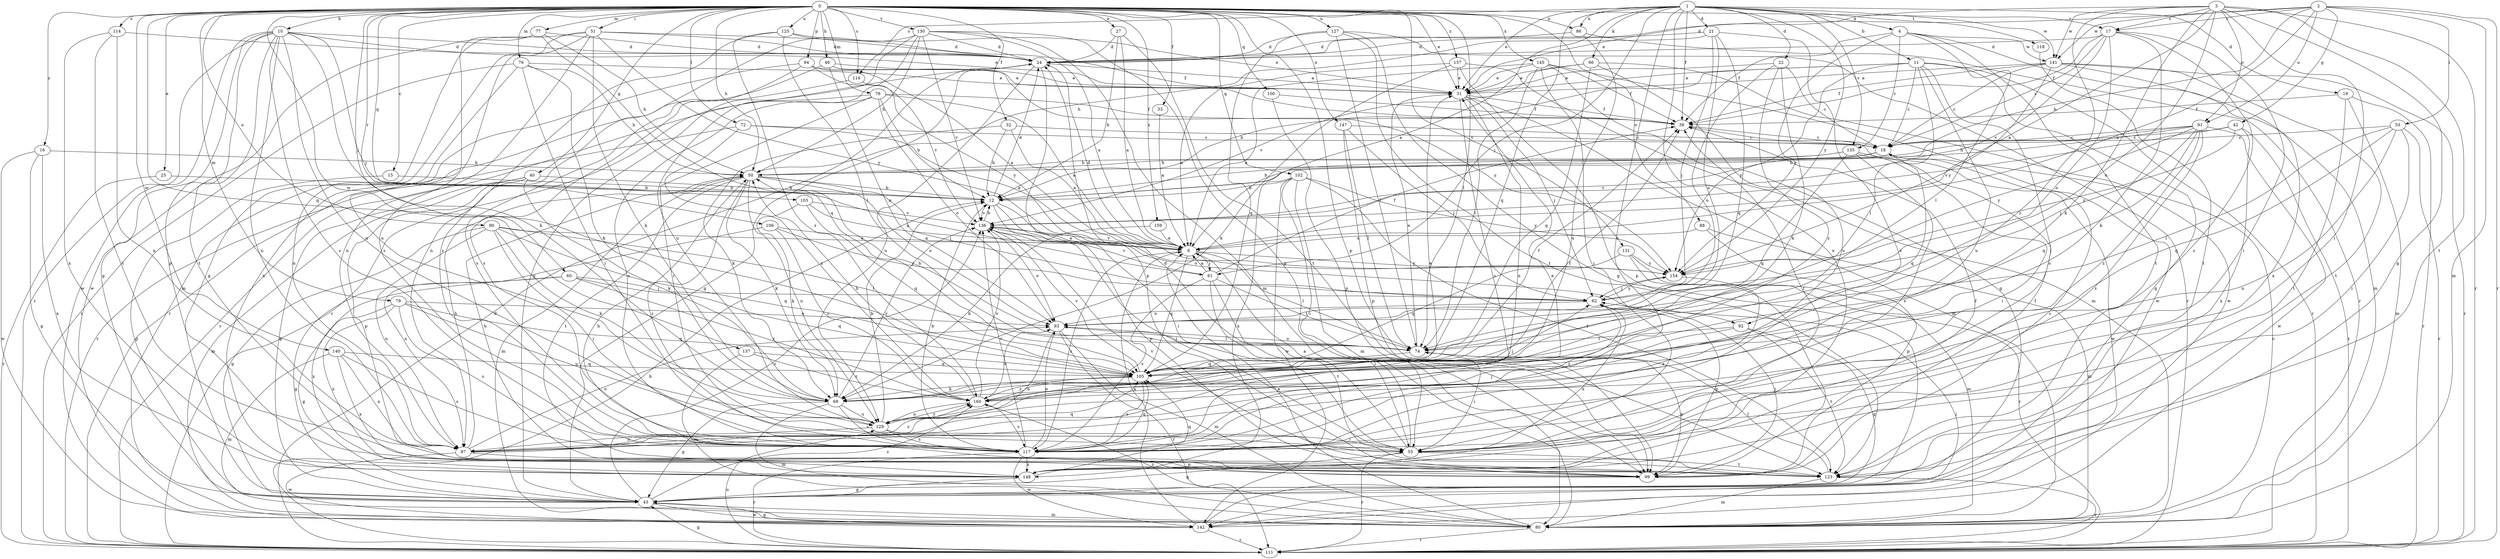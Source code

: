 strict digraph  {
0;
1;
2;
3;
4;
6;
10;
11;
12;
15;
16;
17;
18;
19;
21;
22;
24;
25;
27;
31;
32;
33;
38;
40;
42;
43;
46;
50;
51;
53;
55;
60;
61;
62;
66;
68;
72;
74;
76;
77;
78;
79;
80;
86;
87;
88;
90;
91;
92;
93;
94;
99;
100;
102;
103;
105;
106;
111;
114;
116;
117;
118;
123;
125;
127;
129;
130;
131;
135;
136;
137;
140;
141;
142;
145;
147;
148;
154;
157;
159;
160;
0 -> 10  [label=b];
0 -> 15  [label=c];
0 -> 16  [label=c];
0 -> 17  [label=c];
0 -> 25  [label=e];
0 -> 27  [label=e];
0 -> 31  [label=e];
0 -> 32  [label=f];
0 -> 33  [label=f];
0 -> 40  [label=g];
0 -> 46  [label=h];
0 -> 50  [label=h];
0 -> 51  [label=i];
0 -> 60  [label=j];
0 -> 72  [label=l];
0 -> 74  [label=l];
0 -> 76  [label=m];
0 -> 77  [label=m];
0 -> 78  [label=m];
0 -> 79  [label=m];
0 -> 86  [label=n];
0 -> 88  [label=o];
0 -> 90  [label=o];
0 -> 94  [label=p];
0 -> 99  [label=p];
0 -> 100  [label=q];
0 -> 102  [label=q];
0 -> 103  [label=q];
0 -> 105  [label=q];
0 -> 106  [label=r];
0 -> 114  [label=s];
0 -> 116  [label=s];
0 -> 125  [label=u];
0 -> 127  [label=u];
0 -> 130  [label=v];
0 -> 131  [label=v];
0 -> 137  [label=w];
0 -> 140  [label=w];
0 -> 145  [label=x];
0 -> 147  [label=x];
0 -> 157  [label=z];
0 -> 159  [label=z];
1 -> 4  [label=a];
1 -> 6  [label=a];
1 -> 11  [label=b];
1 -> 19  [label=d];
1 -> 21  [label=d];
1 -> 22  [label=d];
1 -> 31  [label=e];
1 -> 38  [label=f];
1 -> 61  [label=j];
1 -> 66  [label=k];
1 -> 86  [label=n];
1 -> 105  [label=q];
1 -> 116  [label=s];
1 -> 117  [label=s];
1 -> 118  [label=t];
1 -> 135  [label=v];
1 -> 141  [label=w];
1 -> 148  [label=x];
1 -> 154  [label=y];
2 -> 6  [label=a];
2 -> 12  [label=b];
2 -> 17  [label=c];
2 -> 24  [label=d];
2 -> 42  [label=g];
2 -> 53  [label=i];
2 -> 80  [label=m];
2 -> 91  [label=o];
2 -> 111  [label=r];
2 -> 141  [label=w];
3 -> 6  [label=a];
3 -> 17  [label=c];
3 -> 31  [label=e];
3 -> 43  [label=g];
3 -> 55  [label=i];
3 -> 68  [label=k];
3 -> 91  [label=o];
3 -> 92  [label=o];
3 -> 111  [label=r];
3 -> 123  [label=t];
3 -> 141  [label=w];
3 -> 160  [label=z];
4 -> 38  [label=f];
4 -> 74  [label=l];
4 -> 80  [label=m];
4 -> 123  [label=t];
4 -> 135  [label=v];
4 -> 141  [label=w];
4 -> 154  [label=y];
6 -> 24  [label=d];
6 -> 61  [label=j];
6 -> 74  [label=l];
6 -> 105  [label=q];
6 -> 117  [label=s];
6 -> 136  [label=v];
6 -> 154  [label=y];
10 -> 24  [label=d];
10 -> 31  [label=e];
10 -> 43  [label=g];
10 -> 61  [label=j];
10 -> 68  [label=k];
10 -> 87  [label=n];
10 -> 99  [label=p];
10 -> 111  [label=r];
10 -> 117  [label=s];
10 -> 123  [label=t];
10 -> 129  [label=u];
10 -> 142  [label=w];
11 -> 12  [label=b];
11 -> 18  [label=c];
11 -> 31  [label=e];
11 -> 43  [label=g];
11 -> 74  [label=l];
11 -> 111  [label=r];
11 -> 117  [label=s];
11 -> 129  [label=u];
11 -> 154  [label=y];
12 -> 24  [label=d];
12 -> 55  [label=i];
12 -> 92  [label=o];
12 -> 99  [label=p];
12 -> 136  [label=v];
15 -> 12  [label=b];
15 -> 43  [label=g];
16 -> 43  [label=g];
16 -> 50  [label=h];
16 -> 142  [label=w];
16 -> 148  [label=x];
17 -> 18  [label=c];
17 -> 24  [label=d];
17 -> 38  [label=f];
17 -> 55  [label=i];
17 -> 68  [label=k];
17 -> 93  [label=o];
17 -> 117  [label=s];
17 -> 136  [label=v];
18 -> 50  [label=h];
18 -> 105  [label=q];
18 -> 136  [label=v];
19 -> 38  [label=f];
19 -> 80  [label=m];
19 -> 111  [label=r];
19 -> 123  [label=t];
21 -> 24  [label=d];
21 -> 50  [label=h];
21 -> 62  [label=j];
21 -> 93  [label=o];
21 -> 105  [label=q];
21 -> 117  [label=s];
22 -> 18  [label=c];
22 -> 31  [label=e];
22 -> 68  [label=k];
22 -> 93  [label=o];
22 -> 160  [label=z];
24 -> 31  [label=e];
24 -> 43  [label=g];
24 -> 99  [label=p];
24 -> 111  [label=r];
24 -> 129  [label=u];
25 -> 12  [label=b];
25 -> 111  [label=r];
27 -> 6  [label=a];
27 -> 12  [label=b];
27 -> 24  [label=d];
27 -> 123  [label=t];
31 -> 38  [label=f];
31 -> 62  [label=j];
31 -> 80  [label=m];
31 -> 87  [label=n];
31 -> 117  [label=s];
32 -> 6  [label=a];
32 -> 12  [label=b];
32 -> 18  [label=c];
32 -> 68  [label=k];
33 -> 6  [label=a];
38 -> 18  [label=c];
40 -> 12  [label=b];
40 -> 43  [label=g];
40 -> 68  [label=k];
40 -> 80  [label=m];
40 -> 99  [label=p];
42 -> 18  [label=c];
42 -> 111  [label=r];
42 -> 136  [label=v];
42 -> 148  [label=x];
42 -> 154  [label=y];
43 -> 80  [label=m];
43 -> 136  [label=v];
43 -> 142  [label=w];
43 -> 160  [label=z];
46 -> 31  [label=e];
46 -> 93  [label=o];
46 -> 111  [label=r];
46 -> 154  [label=y];
50 -> 12  [label=b];
50 -> 62  [label=j];
50 -> 68  [label=k];
50 -> 80  [label=m];
50 -> 93  [label=o];
50 -> 117  [label=s];
50 -> 123  [label=t];
50 -> 129  [label=u];
51 -> 24  [label=d];
51 -> 38  [label=f];
51 -> 43  [label=g];
51 -> 68  [label=k];
51 -> 80  [label=m];
51 -> 87  [label=n];
51 -> 117  [label=s];
51 -> 154  [label=y];
53 -> 18  [label=c];
53 -> 55  [label=i];
53 -> 74  [label=l];
53 -> 87  [label=n];
53 -> 105  [label=q];
53 -> 111  [label=r];
55 -> 6  [label=a];
55 -> 24  [label=d];
55 -> 38  [label=f];
55 -> 43  [label=g];
55 -> 111  [label=r];
55 -> 123  [label=t];
60 -> 43  [label=g];
60 -> 62  [label=j];
60 -> 105  [label=q];
60 -> 148  [label=x];
60 -> 160  [label=z];
61 -> 6  [label=a];
61 -> 38  [label=f];
61 -> 55  [label=i];
61 -> 74  [label=l];
61 -> 117  [label=s];
61 -> 123  [label=t];
61 -> 136  [label=v];
62 -> 93  [label=o];
62 -> 99  [label=p];
62 -> 148  [label=x];
62 -> 154  [label=y];
66 -> 31  [label=e];
66 -> 105  [label=q];
66 -> 129  [label=u];
66 -> 136  [label=v];
66 -> 142  [label=w];
68 -> 43  [label=g];
68 -> 62  [label=j];
68 -> 80  [label=m];
68 -> 117  [label=s];
68 -> 129  [label=u];
68 -> 136  [label=v];
72 -> 6  [label=a];
72 -> 18  [label=c];
72 -> 111  [label=r];
72 -> 160  [label=z];
74 -> 31  [label=e];
74 -> 50  [label=h];
74 -> 55  [label=i];
74 -> 93  [label=o];
74 -> 99  [label=p];
74 -> 105  [label=q];
76 -> 31  [label=e];
76 -> 50  [label=h];
76 -> 55  [label=i];
76 -> 68  [label=k];
76 -> 87  [label=n];
76 -> 111  [label=r];
77 -> 24  [label=d];
77 -> 50  [label=h];
77 -> 105  [label=q];
77 -> 129  [label=u];
77 -> 142  [label=w];
78 -> 6  [label=a];
78 -> 12  [label=b];
78 -> 38  [label=f];
78 -> 55  [label=i];
78 -> 93  [label=o];
78 -> 111  [label=r];
78 -> 117  [label=s];
79 -> 43  [label=g];
79 -> 93  [label=o];
79 -> 105  [label=q];
79 -> 117  [label=s];
79 -> 129  [label=u];
79 -> 148  [label=x];
80 -> 6  [label=a];
80 -> 18  [label=c];
80 -> 111  [label=r];
80 -> 160  [label=z];
86 -> 24  [label=d];
86 -> 111  [label=r];
86 -> 129  [label=u];
87 -> 50  [label=h];
87 -> 93  [label=o];
87 -> 99  [label=p];
87 -> 105  [label=q];
87 -> 142  [label=w];
87 -> 160  [label=z];
88 -> 6  [label=a];
88 -> 80  [label=m];
88 -> 99  [label=p];
90 -> 6  [label=a];
90 -> 43  [label=g];
90 -> 55  [label=i];
90 -> 68  [label=k];
90 -> 74  [label=l];
90 -> 87  [label=n];
90 -> 105  [label=q];
91 -> 12  [label=b];
91 -> 18  [label=c];
91 -> 50  [label=h];
91 -> 62  [label=j];
91 -> 105  [label=q];
91 -> 117  [label=s];
91 -> 142  [label=w];
91 -> 154  [label=y];
91 -> 160  [label=z];
92 -> 43  [label=g];
92 -> 74  [label=l];
92 -> 123  [label=t];
92 -> 160  [label=z];
93 -> 74  [label=l];
93 -> 80  [label=m];
93 -> 87  [label=n];
93 -> 111  [label=r];
94 -> 6  [label=a];
94 -> 31  [label=e];
94 -> 117  [label=s];
94 -> 148  [label=x];
94 -> 154  [label=y];
99 -> 18  [label=c];
99 -> 38  [label=f];
99 -> 50  [label=h];
99 -> 62  [label=j];
100 -> 38  [label=f];
100 -> 99  [label=p];
102 -> 12  [label=b];
102 -> 55  [label=i];
102 -> 80  [label=m];
102 -> 123  [label=t];
102 -> 142  [label=w];
102 -> 148  [label=x];
102 -> 154  [label=y];
103 -> 6  [label=a];
103 -> 68  [label=k];
103 -> 105  [label=q];
103 -> 136  [label=v];
105 -> 38  [label=f];
105 -> 68  [label=k];
105 -> 117  [label=s];
105 -> 136  [label=v];
105 -> 160  [label=z];
106 -> 6  [label=a];
106 -> 62  [label=j];
106 -> 87  [label=n];
106 -> 160  [label=z];
111 -> 12  [label=b];
111 -> 24  [label=d];
111 -> 43  [label=g];
111 -> 129  [label=u];
114 -> 24  [label=d];
114 -> 87  [label=n];
114 -> 123  [label=t];
114 -> 148  [label=x];
116 -> 117  [label=s];
116 -> 136  [label=v];
117 -> 12  [label=b];
117 -> 31  [label=e];
117 -> 62  [label=j];
117 -> 93  [label=o];
117 -> 105  [label=q];
117 -> 111  [label=r];
117 -> 136  [label=v];
117 -> 142  [label=w];
117 -> 148  [label=x];
118 -> 123  [label=t];
123 -> 50  [label=h];
123 -> 74  [label=l];
123 -> 80  [label=m];
123 -> 111  [label=r];
123 -> 136  [label=v];
125 -> 24  [label=d];
125 -> 31  [label=e];
125 -> 74  [label=l];
125 -> 117  [label=s];
125 -> 160  [label=z];
127 -> 24  [label=d];
127 -> 43  [label=g];
127 -> 74  [label=l];
127 -> 105  [label=q];
127 -> 111  [label=r];
127 -> 123  [label=t];
129 -> 12  [label=b];
129 -> 31  [label=e];
129 -> 55  [label=i];
129 -> 87  [label=n];
129 -> 117  [label=s];
129 -> 160  [label=z];
130 -> 6  [label=a];
130 -> 24  [label=d];
130 -> 43  [label=g];
130 -> 50  [label=h];
130 -> 80  [label=m];
130 -> 87  [label=n];
130 -> 99  [label=p];
130 -> 129  [label=u];
130 -> 136  [label=v];
131 -> 80  [label=m];
131 -> 105  [label=q];
131 -> 111  [label=r];
131 -> 154  [label=y];
135 -> 12  [label=b];
135 -> 50  [label=h];
135 -> 55  [label=i];
135 -> 105  [label=q];
135 -> 117  [label=s];
135 -> 142  [label=w];
136 -> 6  [label=a];
136 -> 12  [label=b];
136 -> 55  [label=i];
136 -> 93  [label=o];
137 -> 80  [label=m];
137 -> 105  [label=q];
137 -> 160  [label=z];
140 -> 80  [label=m];
140 -> 87  [label=n];
140 -> 105  [label=q];
140 -> 117  [label=s];
140 -> 148  [label=x];
141 -> 18  [label=c];
141 -> 31  [label=e];
141 -> 38  [label=f];
141 -> 111  [label=r];
141 -> 123  [label=t];
141 -> 148  [label=x];
141 -> 154  [label=y];
142 -> 6  [label=a];
142 -> 43  [label=g];
142 -> 62  [label=j];
142 -> 111  [label=r];
145 -> 6  [label=a];
145 -> 31  [label=e];
145 -> 38  [label=f];
145 -> 43  [label=g];
145 -> 55  [label=i];
145 -> 74  [label=l];
145 -> 142  [label=w];
147 -> 18  [label=c];
147 -> 62  [label=j];
147 -> 74  [label=l];
147 -> 99  [label=p];
148 -> 38  [label=f];
148 -> 43  [label=g];
148 -> 105  [label=q];
154 -> 62  [label=j];
154 -> 117  [label=s];
157 -> 6  [label=a];
157 -> 31  [label=e];
157 -> 68  [label=k];
157 -> 80  [label=m];
157 -> 99  [label=p];
159 -> 6  [label=a];
159 -> 68  [label=k];
160 -> 38  [label=f];
160 -> 50  [label=h];
160 -> 93  [label=o];
160 -> 117  [label=s];
160 -> 129  [label=u];
160 -> 136  [label=v];
}
